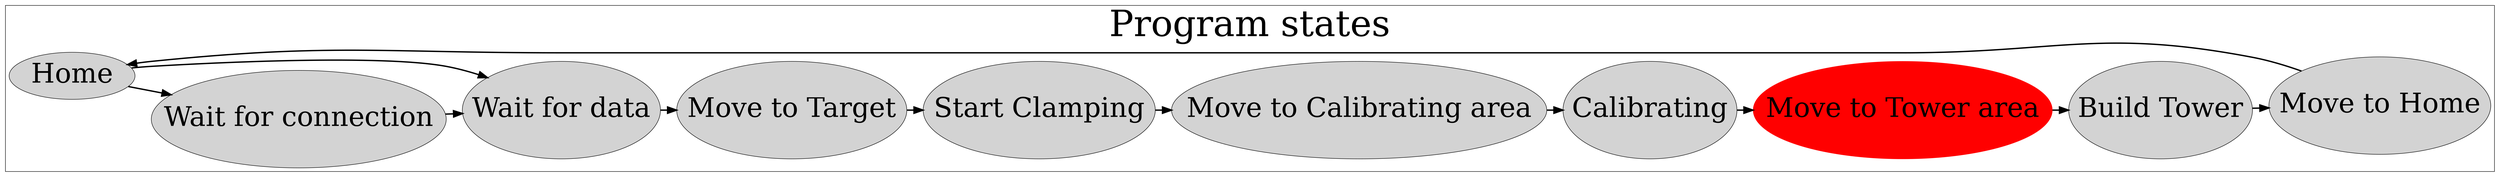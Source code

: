 digraph G {
    rankdir=LR;
    edge[arrowsize=2;penwidth="3"]
    subgraph cluster1 {
        graph[height = 20; width = 20;]
        label="Program states";
        scale=2.0;
        fontsize= "80"
        rank=same;
        
        node[style = filled;fontsize = "60";height = 3;width = 1.5;]
        program_state_1 [label = "Home";height = 1.3;width = 1.5;];
        program_state_2 [label = "Wait for connection";]
        program_state_3 [label = "Wait for data";]
        program_state_4 [label = "Start Clamping";]
        action_state_1 [label = "Move to Target";]
        program_state_5 [label = "Calibrating";]
        program_state_6 [label = "Build Tower";]
        action_state_2 [label = "Move to Calibrating area";];
        action_state_3 [label = "Move to Tower area"; color = red];
        action_state_4 [label = "Move to Home";];
        
    

        program_state_1 -> program_state_2 -> program_state_3 -> action_state_1-> program_state_4 ;
        program_state_4-> action_state_2 -> program_state_5->action_state_3-> program_state_6-> action_state_4;

    }

    action_state_4-> program_state_1 ;
    program_state_1 -> program_state_3;

}
